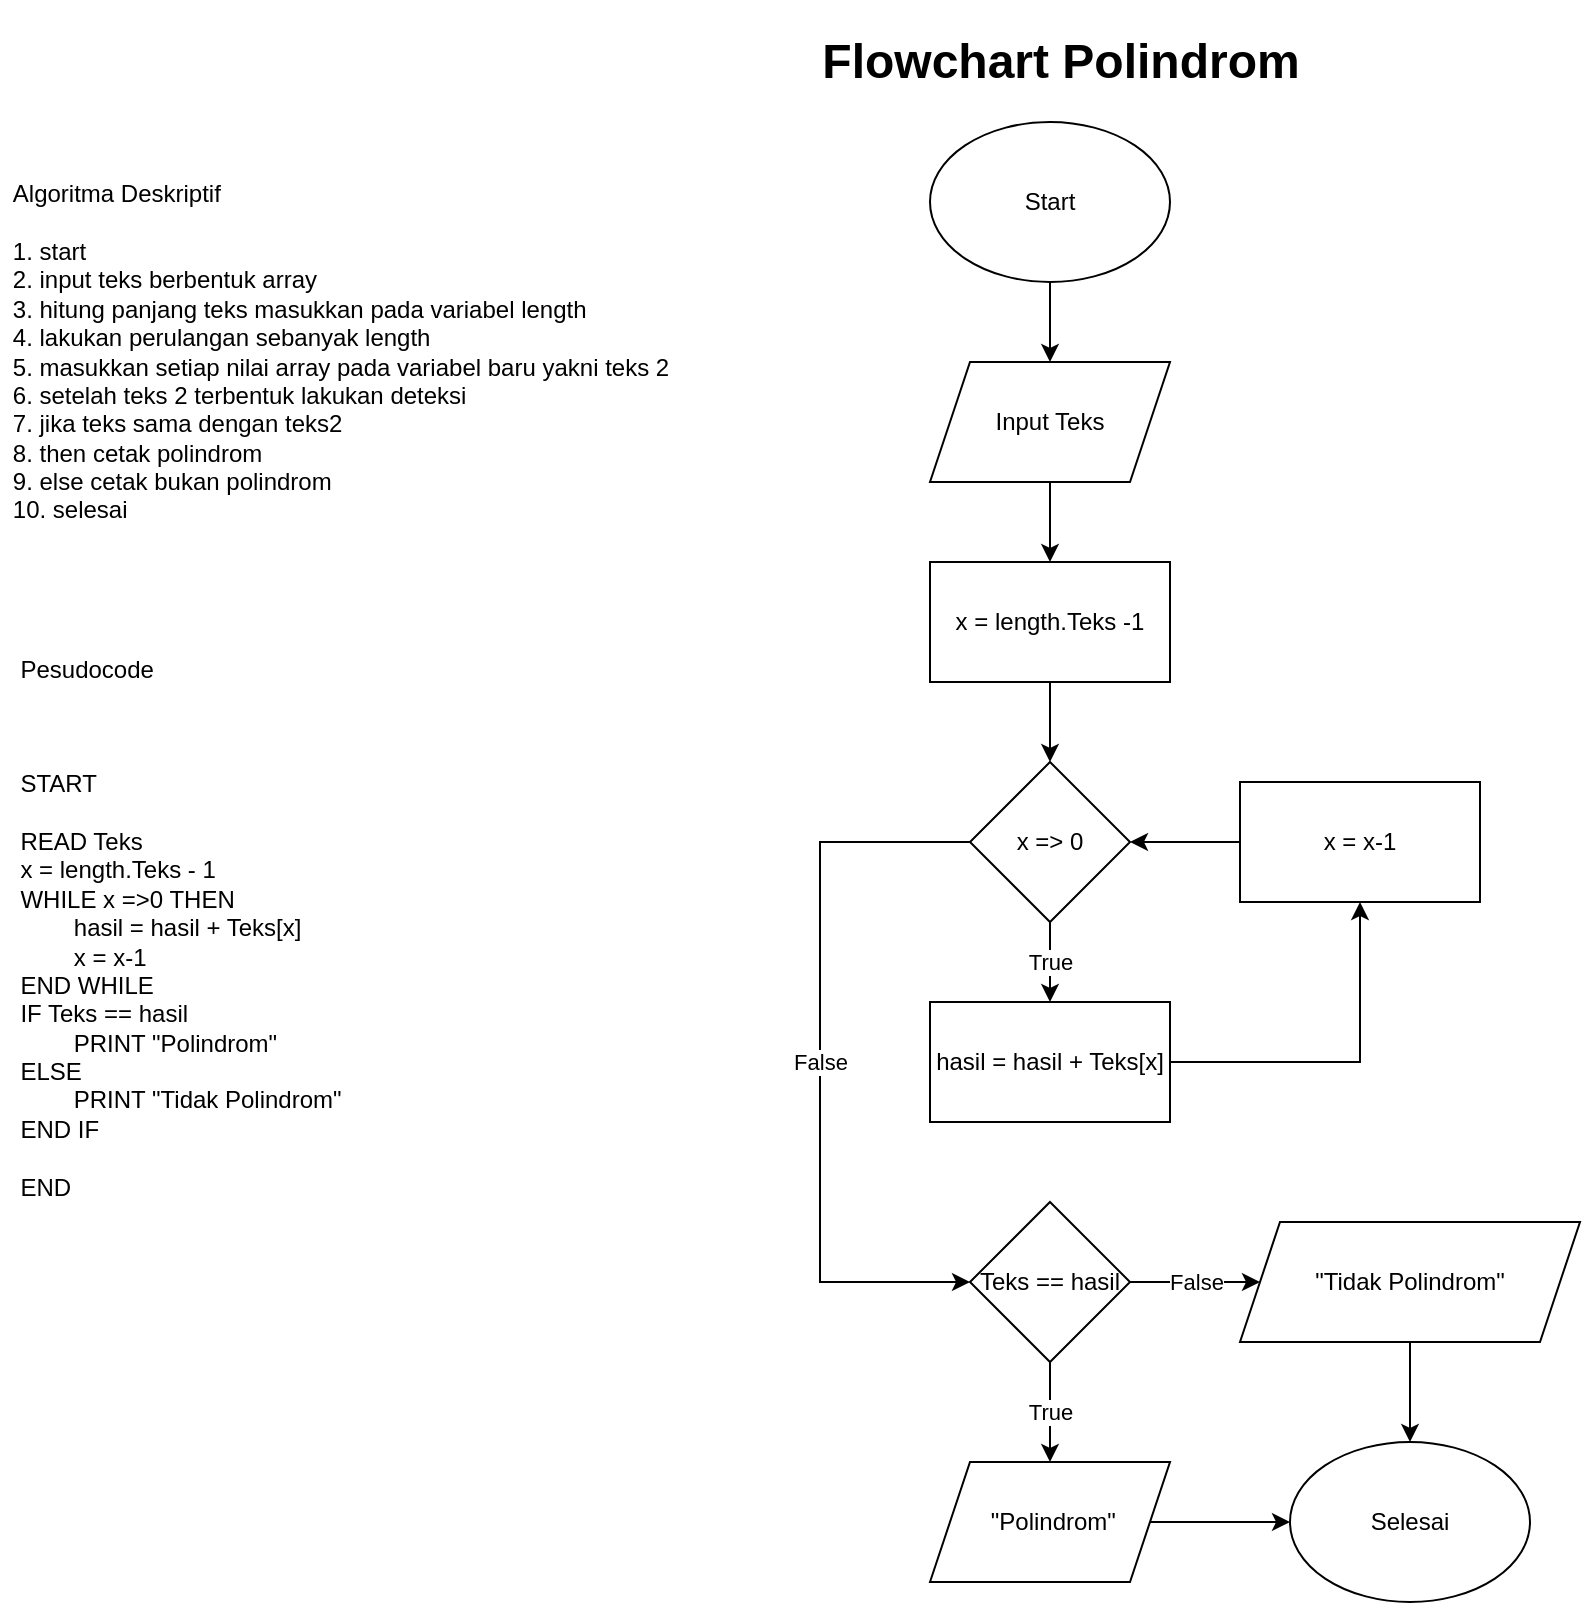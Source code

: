 <mxfile version="16.2.6" type="device"><diagram id="zGOi75R4_LGC-wvS5_z4" name="Page-1"><mxGraphModel dx="1718" dy="482" grid="1" gridSize="10" guides="1" tooltips="1" connect="1" arrows="1" fold="1" page="1" pageScale="1" pageWidth="850" pageHeight="1100" math="0" shadow="0"><root><mxCell id="0"/><mxCell id="1" parent="0"/><mxCell id="JrPPmRd8nFnAaipJQY-h-2" value="&lt;div style=&quot;text-align: left&quot;&gt;&lt;span&gt;Algoritma Deskriptif&lt;/span&gt;&lt;/div&gt;&lt;div style=&quot;text-align: justify&quot;&gt;&lt;br&gt;&lt;/div&gt;&lt;div style=&quot;text-align: justify&quot;&gt;1. start&lt;/div&gt;&lt;div style=&quot;text-align: justify&quot;&gt;2. input teks berbentuk array&lt;/div&gt;&lt;div style=&quot;text-align: justify&quot;&gt;3. hitung panjang teks masukkan pada variabel length&lt;/div&gt;&lt;div style=&quot;text-align: justify&quot;&gt;4. lakukan perulangan sebanyak length&lt;/div&gt;&lt;div style=&quot;text-align: justify&quot;&gt;5. masukkan setiap nilai array pada variabel baru yakni teks 2&lt;/div&gt;&lt;div style=&quot;text-align: justify&quot;&gt;6. setelah teks 2 terbentuk lakukan deteksi&lt;/div&gt;&lt;div style=&quot;text-align: justify&quot;&gt;7. jika teks sama dengan teks2&lt;/div&gt;&lt;div style=&quot;text-align: justify&quot;&gt;8. then cetak polindrom&lt;/div&gt;&lt;div style=&quot;text-align: justify&quot;&gt;9. else cetak bukan polindrom&lt;/div&gt;&lt;div style=&quot;text-align: justify&quot;&gt;10. selesai&amp;nbsp;&lt;/div&gt;" style="text;html=1;align=center;verticalAlign=middle;resizable=0;points=[];autosize=1;strokeColor=none;fillColor=none;" parent="1" vertex="1"><mxGeometry x="-170" y="100" width="340" height="170" as="geometry"/></mxCell><mxCell id="JrPPmRd8nFnAaipJQY-h-3" value="&lt;div style=&quot;text-align: left&quot;&gt;&lt;span&gt;Pesudocode&lt;/span&gt;&lt;/div&gt;&lt;div style=&quot;text-align: left&quot;&gt;&lt;br&gt;&lt;/div&gt;&lt;div style=&quot;text-align: justify&quot;&gt;&lt;br&gt;&lt;/div&gt;&lt;div style=&quot;text-align: justify&quot;&gt;&lt;br&gt;&lt;/div&gt;&lt;div style=&quot;text-align: justify&quot;&gt;START&lt;/div&gt;&lt;div style=&quot;text-align: justify&quot;&gt;&lt;br&gt;&lt;/div&gt;&lt;div style=&quot;text-align: justify&quot;&gt;READ Teks&lt;/div&gt;&lt;div style=&quot;text-align: justify&quot;&gt;x = length.Teks - 1&lt;/div&gt;&lt;div style=&quot;text-align: justify&quot;&gt;WHILE x =&amp;gt;0 THEN&lt;/div&gt;&lt;div style=&quot;text-align: justify&quot;&gt;&lt;span style=&quot;white-space: pre&quot;&gt;&#9;&lt;/span&gt;hasil = hasil + Teks[x]&lt;br&gt;&lt;/div&gt;&lt;div style=&quot;text-align: justify&quot;&gt;&lt;span style=&quot;white-space: pre&quot;&gt;&#9;&lt;/span&gt;x&amp;nbsp;= x-1&lt;br&gt;&lt;/div&gt;&lt;div style=&quot;text-align: justify&quot;&gt;END WHILE&lt;/div&gt;&lt;div style=&quot;text-align: justify&quot;&gt;IF Teks == hasil&lt;/div&gt;&lt;div style=&quot;text-align: justify&quot;&gt;&lt;span style=&quot;white-space: pre&quot;&gt;&#9;&lt;/span&gt;PRINT &quot;Polindrom&quot;&lt;br&gt;&lt;/div&gt;&lt;div style=&quot;text-align: justify&quot;&gt;ELSE&lt;/div&gt;&lt;div style=&quot;text-align: justify&quot;&gt;&lt;span style=&quot;white-space: pre&quot;&gt;&#9;&lt;/span&gt;PRINT &quot;Tidak Polindrom&quot;&lt;br&gt;&lt;/div&gt;&lt;div style=&quot;text-align: justify&quot;&gt;END IF&lt;/div&gt;&lt;div style=&quot;text-align: justify&quot;&gt;&lt;br&gt;&lt;/div&gt;&lt;div style=&quot;text-align: justify&quot;&gt;END&lt;/div&gt;&lt;div style=&quot;text-align: justify&quot;&gt;&lt;br&gt;&lt;/div&gt;" style="text;html=1;align=center;verticalAlign=middle;resizable=0;points=[];autosize=1;strokeColor=none;fillColor=none;" parent="1" vertex="1"><mxGeometry x="-170" y="335" width="180" height="290" as="geometry"/></mxCell><mxCell id="JrPPmRd8nFnAaipJQY-h-17" style="edgeStyle=orthogonalEdgeStyle;rounded=0;orthogonalLoop=1;jettySize=auto;html=1;" parent="1" source="JrPPmRd8nFnAaipJQY-h-7" target="JrPPmRd8nFnAaipJQY-h-8" edge="1"><mxGeometry relative="1" as="geometry"/></mxCell><mxCell id="JrPPmRd8nFnAaipJQY-h-7" value="Start" style="ellipse;whiteSpace=wrap;html=1;" parent="1" vertex="1"><mxGeometry x="295" y="70" width="120" height="80" as="geometry"/></mxCell><mxCell id="JrPPmRd8nFnAaipJQY-h-18" style="edgeStyle=orthogonalEdgeStyle;rounded=0;orthogonalLoop=1;jettySize=auto;html=1;" parent="1" source="JrPPmRd8nFnAaipJQY-h-8" target="JrPPmRd8nFnAaipJQY-h-9" edge="1"><mxGeometry relative="1" as="geometry"/></mxCell><mxCell id="JrPPmRd8nFnAaipJQY-h-8" value="Input Teks" style="shape=parallelogram;perimeter=parallelogramPerimeter;whiteSpace=wrap;html=1;fixedSize=1;" parent="1" vertex="1"><mxGeometry x="295" y="190" width="120" height="60" as="geometry"/></mxCell><mxCell id="JrPPmRd8nFnAaipJQY-h-19" style="edgeStyle=orthogonalEdgeStyle;rounded=0;orthogonalLoop=1;jettySize=auto;html=1;entryX=0.5;entryY=0;entryDx=0;entryDy=0;" parent="1" source="JrPPmRd8nFnAaipJQY-h-9" target="JrPPmRd8nFnAaipJQY-h-10" edge="1"><mxGeometry relative="1" as="geometry"/></mxCell><mxCell id="JrPPmRd8nFnAaipJQY-h-9" value="x = length.Teks -1" style="rounded=0;whiteSpace=wrap;html=1;" parent="1" vertex="1"><mxGeometry x="295" y="290" width="120" height="60" as="geometry"/></mxCell><mxCell id="JrPPmRd8nFnAaipJQY-h-20" value="True" style="edgeStyle=orthogonalEdgeStyle;rounded=0;orthogonalLoop=1;jettySize=auto;html=1;" parent="1" source="JrPPmRd8nFnAaipJQY-h-10" target="JrPPmRd8nFnAaipJQY-h-11" edge="1"><mxGeometry relative="1" as="geometry"/></mxCell><mxCell id="JrPPmRd8nFnAaipJQY-h-23" value="False" style="edgeStyle=orthogonalEdgeStyle;rounded=0;orthogonalLoop=1;jettySize=auto;html=1;entryX=0;entryY=0.5;entryDx=0;entryDy=0;" parent="1" source="JrPPmRd8nFnAaipJQY-h-10" target="JrPPmRd8nFnAaipJQY-h-13" edge="1"><mxGeometry relative="1" as="geometry"><Array as="points"><mxPoint x="240" y="430"/><mxPoint x="240" y="650"/></Array></mxGeometry></mxCell><mxCell id="JrPPmRd8nFnAaipJQY-h-10" value="x =&amp;gt; 0" style="rhombus;whiteSpace=wrap;html=1;" parent="1" vertex="1"><mxGeometry x="315" y="390" width="80" height="80" as="geometry"/></mxCell><mxCell id="JrPPmRd8nFnAaipJQY-h-21" style="edgeStyle=orthogonalEdgeStyle;rounded=0;orthogonalLoop=1;jettySize=auto;html=1;entryX=0.5;entryY=1;entryDx=0;entryDy=0;" parent="1" source="JrPPmRd8nFnAaipJQY-h-11" target="JrPPmRd8nFnAaipJQY-h-12" edge="1"><mxGeometry relative="1" as="geometry"/></mxCell><mxCell id="JrPPmRd8nFnAaipJQY-h-11" value="hasil = hasil + Teks[x]" style="rounded=0;whiteSpace=wrap;html=1;" parent="1" vertex="1"><mxGeometry x="295" y="510" width="120" height="60" as="geometry"/></mxCell><mxCell id="JrPPmRd8nFnAaipJQY-h-22" style="edgeStyle=orthogonalEdgeStyle;rounded=0;orthogonalLoop=1;jettySize=auto;html=1;" parent="1" source="JrPPmRd8nFnAaipJQY-h-12" target="JrPPmRd8nFnAaipJQY-h-10" edge="1"><mxGeometry relative="1" as="geometry"/></mxCell><mxCell id="JrPPmRd8nFnAaipJQY-h-12" value="x = x-1" style="rounded=0;whiteSpace=wrap;html=1;" parent="1" vertex="1"><mxGeometry x="450" y="400" width="120" height="60" as="geometry"/></mxCell><mxCell id="JrPPmRd8nFnAaipJQY-h-24" value="True" style="edgeStyle=orthogonalEdgeStyle;rounded=0;orthogonalLoop=1;jettySize=auto;html=1;" parent="1" source="JrPPmRd8nFnAaipJQY-h-13" target="JrPPmRd8nFnAaipJQY-h-14" edge="1"><mxGeometry relative="1" as="geometry"/></mxCell><mxCell id="JrPPmRd8nFnAaipJQY-h-25" value="False" style="edgeStyle=orthogonalEdgeStyle;rounded=0;orthogonalLoop=1;jettySize=auto;html=1;" parent="1" source="JrPPmRd8nFnAaipJQY-h-13" target="JrPPmRd8nFnAaipJQY-h-15" edge="1"><mxGeometry relative="1" as="geometry"/></mxCell><mxCell id="JrPPmRd8nFnAaipJQY-h-13" value="Teks == hasil" style="rhombus;whiteSpace=wrap;html=1;" parent="1" vertex="1"><mxGeometry x="315" y="610" width="80" height="80" as="geometry"/></mxCell><mxCell id="JrPPmRd8nFnAaipJQY-h-26" style="edgeStyle=orthogonalEdgeStyle;rounded=0;orthogonalLoop=1;jettySize=auto;html=1;entryX=0;entryY=0.5;entryDx=0;entryDy=0;" parent="1" source="JrPPmRd8nFnAaipJQY-h-14" target="JrPPmRd8nFnAaipJQY-h-16" edge="1"><mxGeometry relative="1" as="geometry"/></mxCell><mxCell id="JrPPmRd8nFnAaipJQY-h-14" value="&amp;nbsp;&quot;Polindrom&quot;" style="shape=parallelogram;perimeter=parallelogramPerimeter;whiteSpace=wrap;html=1;fixedSize=1;" parent="1" vertex="1"><mxGeometry x="295" y="740" width="120" height="60" as="geometry"/></mxCell><mxCell id="JrPPmRd8nFnAaipJQY-h-27" style="edgeStyle=orthogonalEdgeStyle;rounded=0;orthogonalLoop=1;jettySize=auto;html=1;entryX=0.5;entryY=0;entryDx=0;entryDy=0;" parent="1" source="JrPPmRd8nFnAaipJQY-h-15" target="JrPPmRd8nFnAaipJQY-h-16" edge="1"><mxGeometry relative="1" as="geometry"/></mxCell><mxCell id="JrPPmRd8nFnAaipJQY-h-15" value="&quot;Tidak Polindrom&quot;" style="shape=parallelogram;perimeter=parallelogramPerimeter;whiteSpace=wrap;html=1;fixedSize=1;" parent="1" vertex="1"><mxGeometry x="450" y="620" width="170" height="60" as="geometry"/></mxCell><mxCell id="JrPPmRd8nFnAaipJQY-h-16" value="Selesai" style="ellipse;whiteSpace=wrap;html=1;" parent="1" vertex="1"><mxGeometry x="475" y="730" width="120" height="80" as="geometry"/></mxCell><mxCell id="U5uVZsGTm-4LYDDV2k2S-1" value="&lt;h1&gt;Flowchart Polindrom&lt;/h1&gt;" style="text;html=1;align=center;verticalAlign=middle;resizable=0;points=[];autosize=1;strokeColor=none;fillColor=none;" parent="1" vertex="1"><mxGeometry x="235" y="15" width="250" height="50" as="geometry"/></mxCell></root></mxGraphModel></diagram></mxfile>
